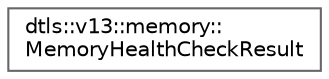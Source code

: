 digraph "Graphical Class Hierarchy"
{
 // LATEX_PDF_SIZE
  bgcolor="transparent";
  edge [fontname=Helvetica,fontsize=10,labelfontname=Helvetica,labelfontsize=10];
  node [fontname=Helvetica,fontsize=10,shape=box,height=0.2,width=0.4];
  rankdir="LR";
  Node0 [id="Node000000",label="dtls::v13::memory::\lMemoryHealthCheckResult",height=0.2,width=0.4,color="grey40", fillcolor="white", style="filled",URL="$structdtls_1_1v13_1_1memory_1_1MemoryHealthCheckResult.html",tooltip="Memory system health check."];
}
